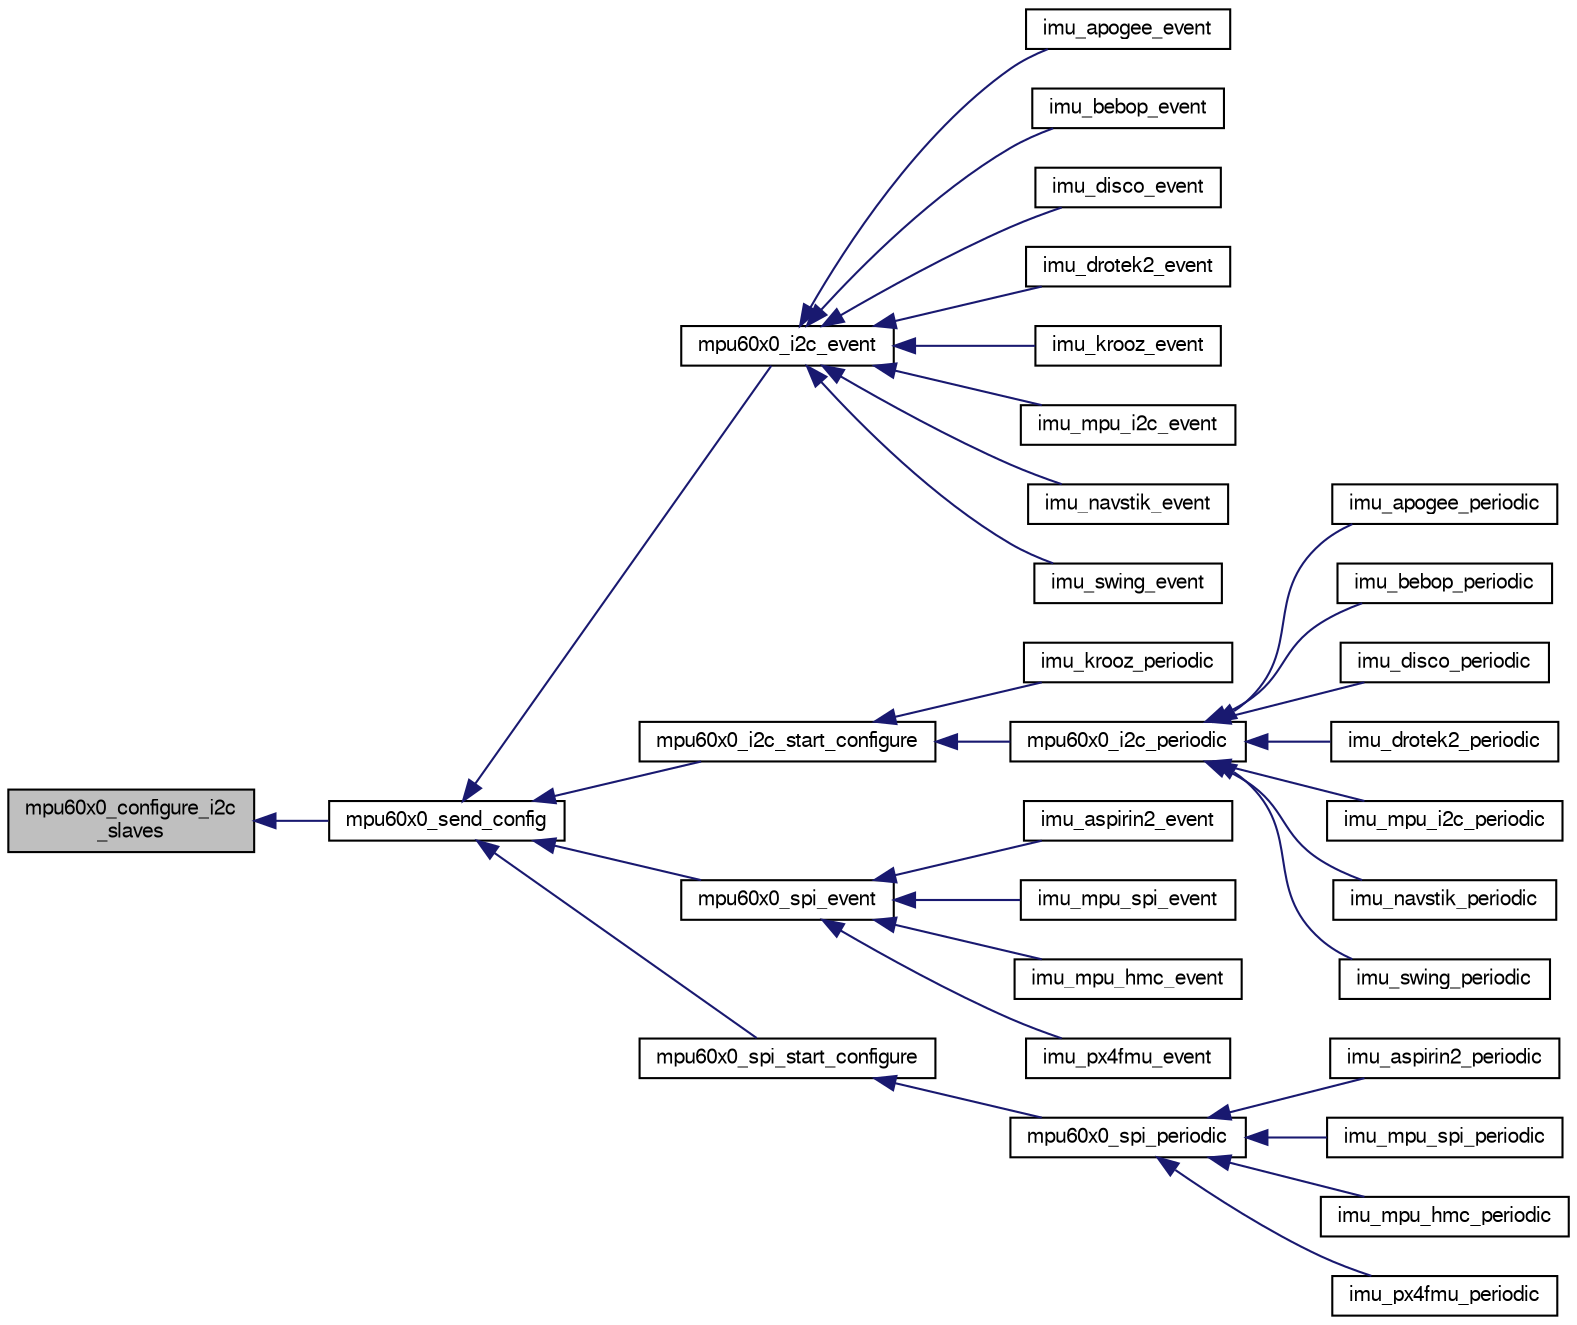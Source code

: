 digraph "mpu60x0_configure_i2c_slaves"
{
  edge [fontname="FreeSans",fontsize="10",labelfontname="FreeSans",labelfontsize="10"];
  node [fontname="FreeSans",fontsize="10",shape=record];
  rankdir="LR";
  Node1 [label="mpu60x0_configure_i2c\l_slaves",height=0.2,width=0.4,color="black", fillcolor="grey75", style="filled", fontcolor="black"];
  Node1 -> Node2 [dir="back",color="midnightblue",fontsize="10",style="solid",fontname="FreeSans"];
  Node2 [label="mpu60x0_send_config",height=0.2,width=0.4,color="black", fillcolor="white", style="filled",URL="$mpu60x0_8h.html#a564470aa2f16b3f6665b99d9141f9ae7",tooltip="Configuration sequence called once before normal use. "];
  Node2 -> Node3 [dir="back",color="midnightblue",fontsize="10",style="solid",fontname="FreeSans"];
  Node3 [label="mpu60x0_i2c_event",height=0.2,width=0.4,color="black", fillcolor="white", style="filled",URL="$mpu60x0__i2c_8h.html#a4929a8161b6ff6301f48f6dbcc0b449c"];
  Node3 -> Node4 [dir="back",color="midnightblue",fontsize="10",style="solid",fontname="FreeSans"];
  Node4 [label="imu_apogee_event",height=0.2,width=0.4,color="black", fillcolor="white", style="filled",URL="$imu__apogee_8h.html#a60395d55d1c3bbb3773a3bc79f210884"];
  Node3 -> Node5 [dir="back",color="midnightblue",fontsize="10",style="solid",fontname="FreeSans"];
  Node5 [label="imu_bebop_event",height=0.2,width=0.4,color="black", fillcolor="white", style="filled",URL="$imu__bebop_8h.html#abf59a3c40b631f23435da34574ce0197",tooltip="Handle all the events of the Navstik IMU components. "];
  Node3 -> Node6 [dir="back",color="midnightblue",fontsize="10",style="solid",fontname="FreeSans"];
  Node6 [label="imu_disco_event",height=0.2,width=0.4,color="black", fillcolor="white", style="filled",URL="$imu__disco_8h.html#af4556078aa1856220d57e9f6d92c6e28",tooltip="Handle all the events of the Disco IMU components. "];
  Node3 -> Node7 [dir="back",color="midnightblue",fontsize="10",style="solid",fontname="FreeSans"];
  Node7 [label="imu_drotek2_event",height=0.2,width=0.4,color="black", fillcolor="white", style="filled",URL="$imu__drotek__10dof__v2_8h.html#a740371769417e71440eda6835e29a667"];
  Node3 -> Node8 [dir="back",color="midnightblue",fontsize="10",style="solid",fontname="FreeSans"];
  Node8 [label="imu_krooz_event",height=0.2,width=0.4,color="black", fillcolor="white", style="filled",URL="$imu__krooz__memsic_8h.html#ac3e0837f6fda31fca37cf6d6cd1e39dd"];
  Node3 -> Node9 [dir="back",color="midnightblue",fontsize="10",style="solid",fontname="FreeSans"];
  Node9 [label="imu_mpu_i2c_event",height=0.2,width=0.4,color="black", fillcolor="white", style="filled",URL="$imu__mpu60x0__i2c_8h.html#ad17d2b5d68bee1716b36c12a01cb1b31"];
  Node3 -> Node10 [dir="back",color="midnightblue",fontsize="10",style="solid",fontname="FreeSans"];
  Node10 [label="imu_navstik_event",height=0.2,width=0.4,color="black", fillcolor="white", style="filled",URL="$imu__navstik_8h.html#a2ddc38f9314a98d94376d14851bb0bcd",tooltip="Handle all the events of the Navstik IMU components. "];
  Node3 -> Node11 [dir="back",color="midnightblue",fontsize="10",style="solid",fontname="FreeSans"];
  Node11 [label="imu_swing_event",height=0.2,width=0.4,color="black", fillcolor="white", style="filled",URL="$imu__swing_8h.html#a5aac35a83517e6e9f0929e9a2a404bd3",tooltip="Handle all the events of the Navstik IMU components. "];
  Node2 -> Node12 [dir="back",color="midnightblue",fontsize="10",style="solid",fontname="FreeSans"];
  Node12 [label="mpu60x0_i2c_start_configure",height=0.2,width=0.4,color="black", fillcolor="white", style="filled",URL="$mpu60x0__i2c_8h.html#a1b62653862375e462d147451eb41df6e"];
  Node12 -> Node13 [dir="back",color="midnightblue",fontsize="10",style="solid",fontname="FreeSans"];
  Node13 [label="imu_krooz_periodic",height=0.2,width=0.4,color="black", fillcolor="white", style="filled",URL="$imu__krooz__memsic_8h.html#ab08778663ab0f652f6b5ffa063a71407"];
  Node12 -> Node14 [dir="back",color="midnightblue",fontsize="10",style="solid",fontname="FreeSans"];
  Node14 [label="mpu60x0_i2c_periodic",height=0.2,width=0.4,color="black", fillcolor="white", style="filled",URL="$mpu60x0__i2c_8h.html#a4e7da06e98b7caad1f8b41e7c91ff5ea",tooltip="convenience function: read or start configuration if not already initialized "];
  Node14 -> Node15 [dir="back",color="midnightblue",fontsize="10",style="solid",fontname="FreeSans"];
  Node15 [label="imu_apogee_periodic",height=0.2,width=0.4,color="black", fillcolor="white", style="filled",URL="$imu__apogee_8h.html#a43abac81ed29891c48ad37a910562844"];
  Node14 -> Node16 [dir="back",color="midnightblue",fontsize="10",style="solid",fontname="FreeSans"];
  Node16 [label="imu_bebop_periodic",height=0.2,width=0.4,color="black", fillcolor="white", style="filled",URL="$imu__bebop_8h.html#aa2e0dd97234c855b85f5cbf27b27f58e",tooltip="Handle all the periodic tasks of the Navstik IMU components. "];
  Node14 -> Node17 [dir="back",color="midnightblue",fontsize="10",style="solid",fontname="FreeSans"];
  Node17 [label="imu_disco_periodic",height=0.2,width=0.4,color="black", fillcolor="white", style="filled",URL="$imu__disco_8h.html#a3de4a9ec4a88b3f1a17e0dc966e5e73c",tooltip="Handle all the periodic tasks of the Disco IMU components. "];
  Node14 -> Node18 [dir="back",color="midnightblue",fontsize="10",style="solid",fontname="FreeSans"];
  Node18 [label="imu_drotek2_periodic",height=0.2,width=0.4,color="black", fillcolor="white", style="filled",URL="$imu__drotek__10dof__v2_8h.html#a75ebb1ba7fa2cbff205416d5136dbf0c"];
  Node14 -> Node19 [dir="back",color="midnightblue",fontsize="10",style="solid",fontname="FreeSans"];
  Node19 [label="imu_mpu_i2c_periodic",height=0.2,width=0.4,color="black", fillcolor="white", style="filled",URL="$imu__mpu60x0__i2c_8h.html#a4b597e78018eec2ee4c53ba739b298c6"];
  Node14 -> Node20 [dir="back",color="midnightblue",fontsize="10",style="solid",fontname="FreeSans"];
  Node20 [label="imu_navstik_periodic",height=0.2,width=0.4,color="black", fillcolor="white", style="filled",URL="$imu__navstik_8h.html#a19ff9d9f362cbf94e37d4b360f13fd90",tooltip="Handle all the periodic tasks of the Navstik IMU components. "];
  Node14 -> Node21 [dir="back",color="midnightblue",fontsize="10",style="solid",fontname="FreeSans"];
  Node21 [label="imu_swing_periodic",height=0.2,width=0.4,color="black", fillcolor="white", style="filled",URL="$imu__swing_8h.html#a8340b0a2ebbc971fa7f6267213505a67",tooltip="Handle all the periodic tasks of the Navstik IMU components. "];
  Node2 -> Node22 [dir="back",color="midnightblue",fontsize="10",style="solid",fontname="FreeSans"];
  Node22 [label="mpu60x0_spi_event",height=0.2,width=0.4,color="black", fillcolor="white", style="filled",URL="$mpu60x0__spi_8h.html#a352dbef3019f057741cf1494e4b6f36d"];
  Node22 -> Node23 [dir="back",color="midnightblue",fontsize="10",style="solid",fontname="FreeSans"];
  Node23 [label="imu_aspirin2_event",height=0.2,width=0.4,color="black", fillcolor="white", style="filled",URL="$imu__aspirin__2__spi_8h.html#a1d1263b727aeee52bd78b9d3ec3b40bd"];
  Node22 -> Node24 [dir="back",color="midnightblue",fontsize="10",style="solid",fontname="FreeSans"];
  Node24 [label="imu_mpu_spi_event",height=0.2,width=0.4,color="black", fillcolor="white", style="filled",URL="$imu__mpu6000_8h.html#adeded9c36c67ea0bb8d9711c9992dea0"];
  Node22 -> Node25 [dir="back",color="midnightblue",fontsize="10",style="solid",fontname="FreeSans"];
  Node25 [label="imu_mpu_hmc_event",height=0.2,width=0.4,color="black", fillcolor="white", style="filled",URL="$imu__mpu6000__hmc5883_8h.html#ae9d618a59cee7e4c02666223bc3bf07e"];
  Node22 -> Node26 [dir="back",color="midnightblue",fontsize="10",style="solid",fontname="FreeSans"];
  Node26 [label="imu_px4fmu_event",height=0.2,width=0.4,color="black", fillcolor="white", style="filled",URL="$imu__px4fmu_8h.html#af65bf55913e04b2d90bdffb1c94c169c"];
  Node2 -> Node27 [dir="back",color="midnightblue",fontsize="10",style="solid",fontname="FreeSans"];
  Node27 [label="mpu60x0_spi_start_configure",height=0.2,width=0.4,color="black", fillcolor="white", style="filled",URL="$mpu60x0__spi_8h.html#a8982a3f8243691d3980c136cfa9fcb5c"];
  Node27 -> Node28 [dir="back",color="midnightblue",fontsize="10",style="solid",fontname="FreeSans"];
  Node28 [label="mpu60x0_spi_periodic",height=0.2,width=0.4,color="black", fillcolor="white", style="filled",URL="$mpu60x0__spi_8h.html#ab3afb083a7e2aebe259e155720138e4f",tooltip="convenience function: read or start configuration if not already initialized "];
  Node28 -> Node29 [dir="back",color="midnightblue",fontsize="10",style="solid",fontname="FreeSans"];
  Node29 [label="imu_aspirin2_periodic",height=0.2,width=0.4,color="black", fillcolor="white", style="filled",URL="$imu__aspirin__2__spi_8h.html#a8a9e3c5580407c3e071a7417d37320fb"];
  Node28 -> Node30 [dir="back",color="midnightblue",fontsize="10",style="solid",fontname="FreeSans"];
  Node30 [label="imu_mpu_spi_periodic",height=0.2,width=0.4,color="black", fillcolor="white", style="filled",URL="$imu__mpu6000_8h.html#a45f9260628aea5e402f373fa453d37b0"];
  Node28 -> Node31 [dir="back",color="midnightblue",fontsize="10",style="solid",fontname="FreeSans"];
  Node31 [label="imu_mpu_hmc_periodic",height=0.2,width=0.4,color="black", fillcolor="white", style="filled",URL="$imu__mpu6000__hmc5883_8h.html#ab0ea581dde7834254f66b8b22779dda4"];
  Node28 -> Node32 [dir="back",color="midnightblue",fontsize="10",style="solid",fontname="FreeSans"];
  Node32 [label="imu_px4fmu_periodic",height=0.2,width=0.4,color="black", fillcolor="white", style="filled",URL="$imu__px4fmu_8h.html#a893edbe61de3b2e98d781fcc16f8fabe"];
}
